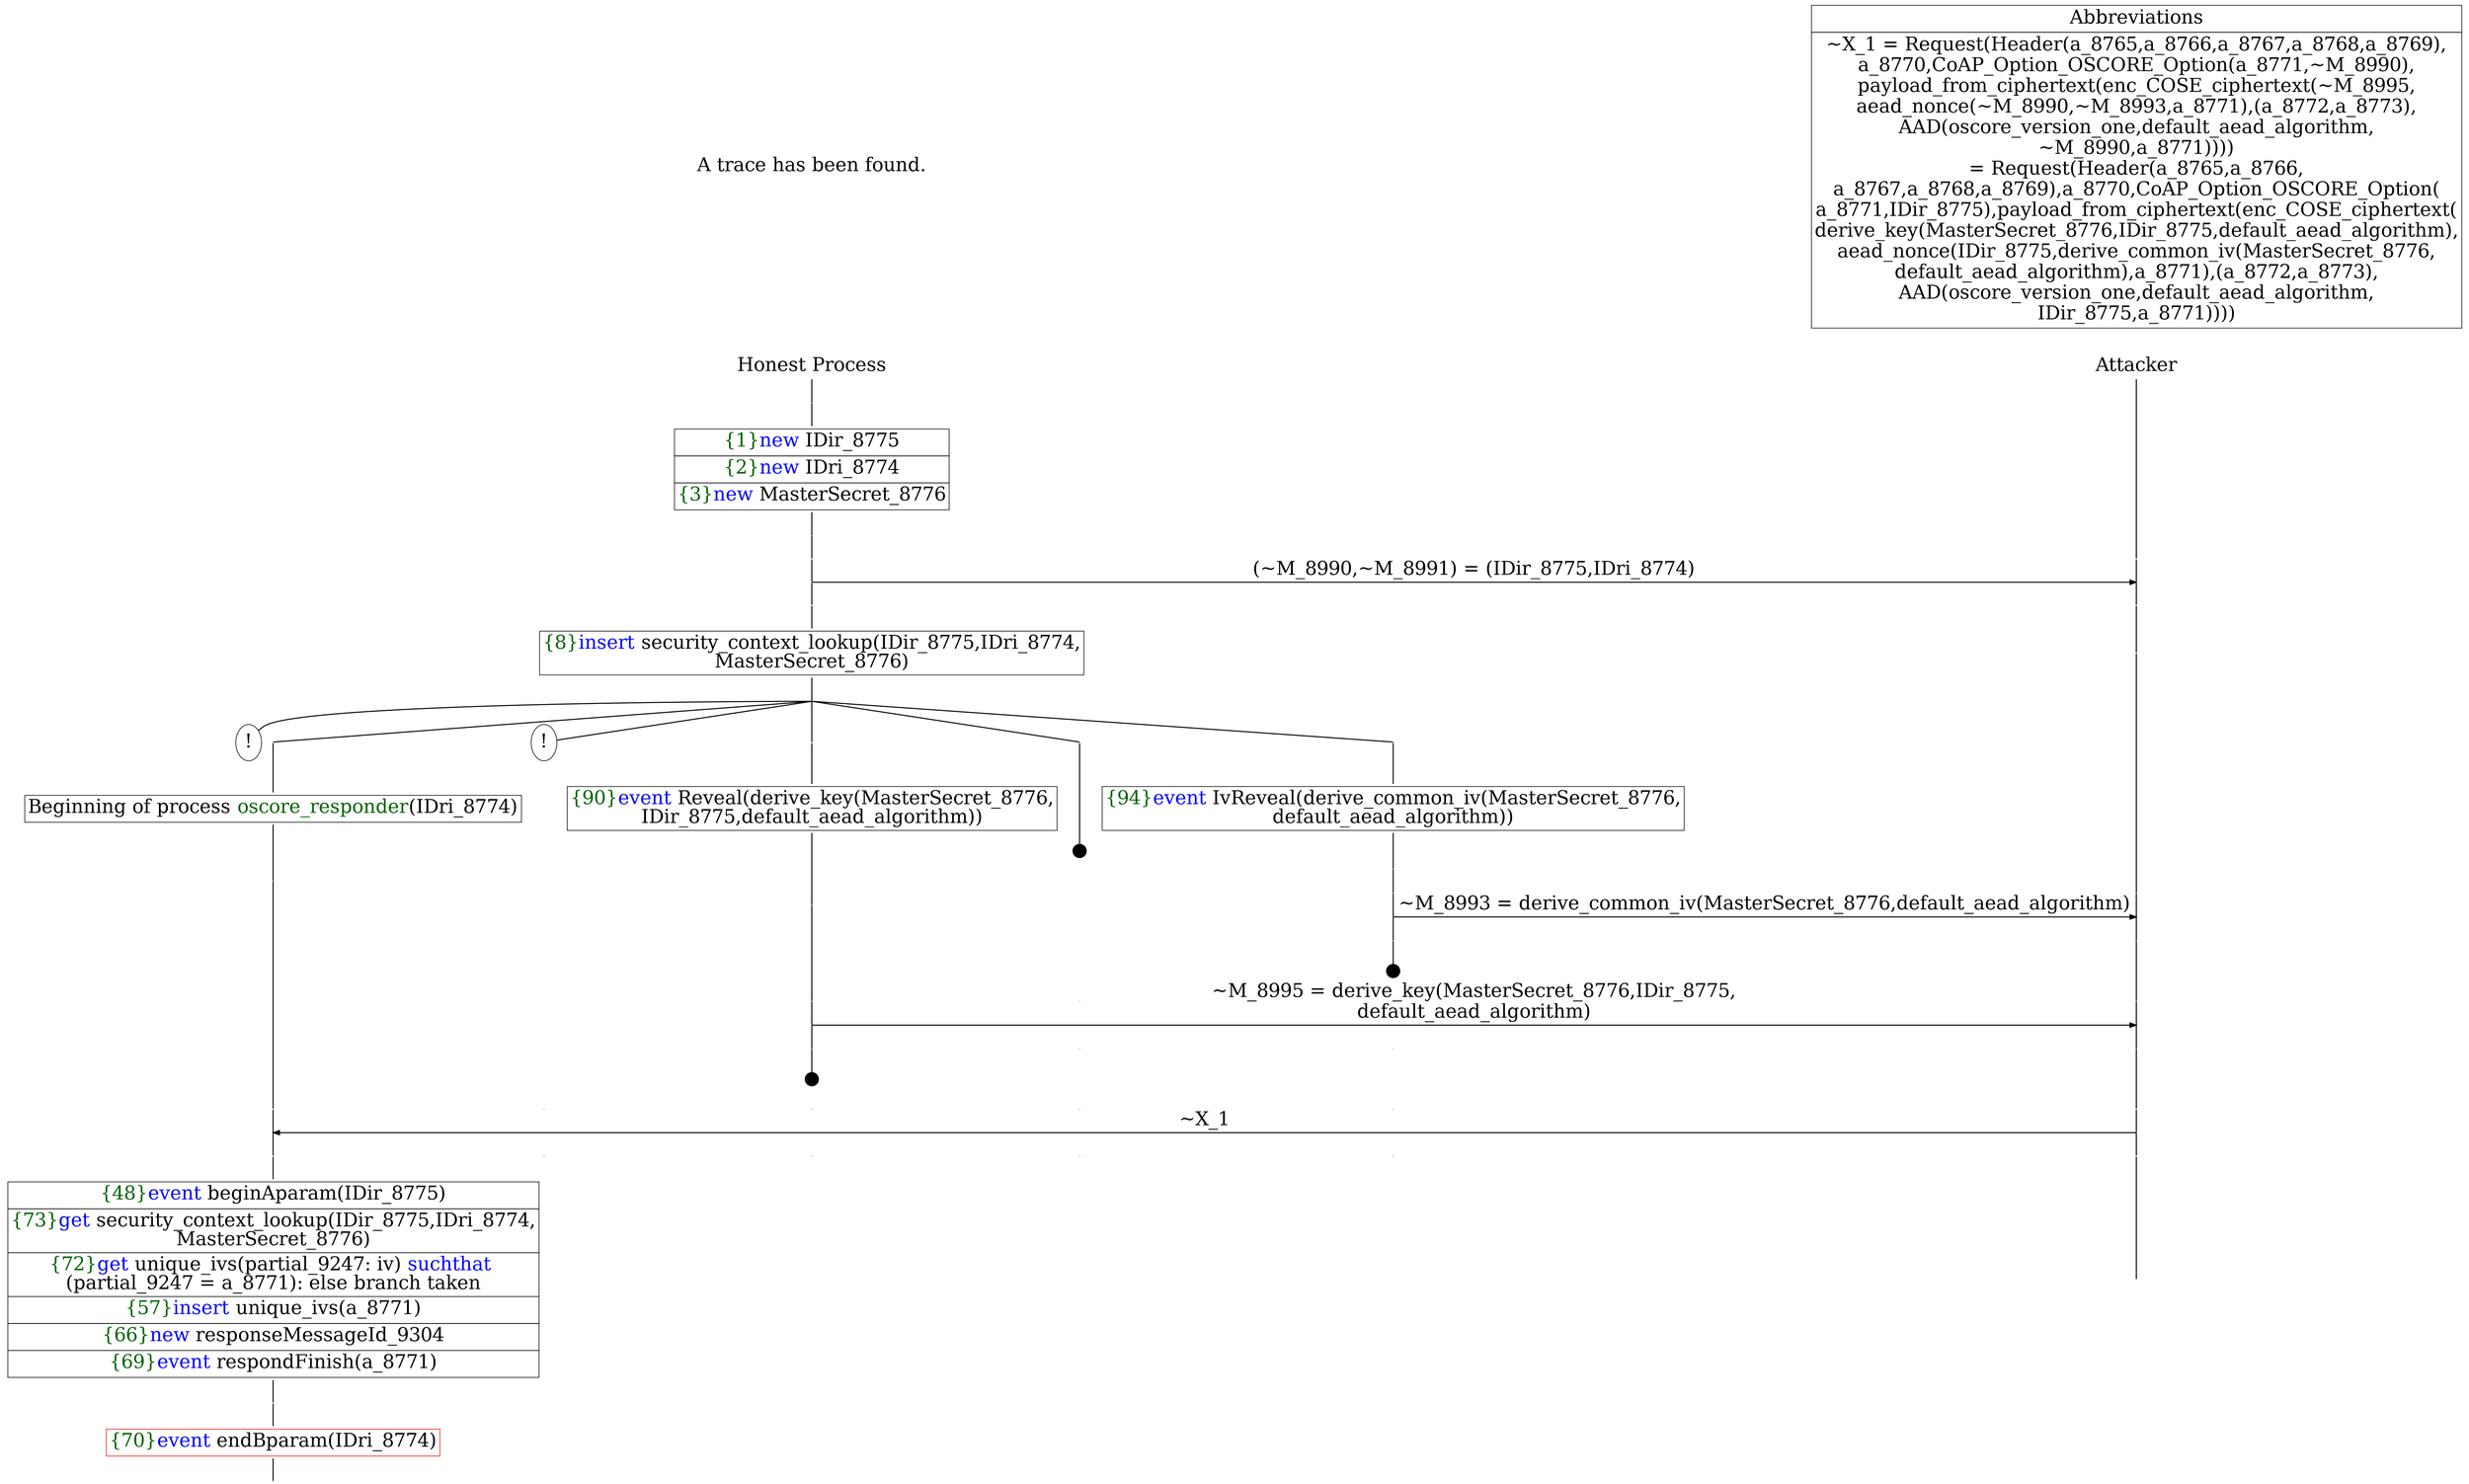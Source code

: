 digraph {
graph [ordering = out]
edge [arrowhead = none, penwidth = 1.6, fontsize = 30]
node [shape = point, width = 0, height = 0, fontsize = 30]
Trace [label = <A trace has been found.<br/>
>, shape = plaintext]
P0__0 [label = "Honest Process", shape = plaintext]
P__0 [label = "Attacker", shape = plaintext]
Trace -> P0__0 [label = "", style = invisible, weight = 100]{rank = same; P0__0 P__0}
P0__0 -> P0__1 [label = <>, weight = 100]
P0__1 -> P0__2 [label = <>, weight = 100]
P0__2 [shape = plaintext, label = <<TABLE BORDER="0" CELLBORDER="1" CELLSPACING="0" CELLPADDING="4"> <TR><TD><FONT COLOR="darkgreen">{1}</FONT><FONT COLOR="blue">new </FONT>IDir_8775</TD></TR><TR><TD><FONT COLOR="darkgreen">{2}</FONT><FONT COLOR="blue">new </FONT>IDri_8774</TD></TR><TR><TD><FONT COLOR="darkgreen">{3}</FONT><FONT COLOR="blue">new </FONT>MasterSecret_8776</TD></TR></TABLE>>]
P0__2 -> P0__3 [label = <>, weight = 100]
P0__3 -> P0__4 [label = <>, weight = 100]
P__0 -> P__1 [label = <>, weight = 100]
{rank = same; P__1 P0__4}
P0__4 -> P0__5 [label = <>, weight = 100]
P__1 -> P__2 [label = <>, weight = 100]
{rank = same; P__2 P0__5}
P0__5 -> P__2 [label = <(~M_8990,~M_8991) = (IDir_8775,IDri_8774)>, arrowhead = normal]
P0__5 -> P0__6 [label = <>, weight = 100]
P__2 -> P__3 [label = <>, weight = 100]
{rank = same; P__3 P0__6}
P0__6 -> P0__7 [label = <>, weight = 100]
P0__7 [shape = plaintext, label = <<TABLE BORDER="0" CELLBORDER="1" CELLSPACING="0" CELLPADDING="4"> <TR><TD><FONT COLOR="darkgreen">{8}</FONT><FONT COLOR="blue">insert </FONT>security_context_lookup(IDir_8775,IDri_8774,<br/>
MasterSecret_8776)</TD></TR></TABLE>>]
P0__7 -> P0__8 [label = <>, weight = 100]
P__3 -> P__4 [label = <>, weight = 100]
{rank = same; P__4 P0__7}
/*RPar */
P0__8 -> P0_5__8 [label = <>]
P0__8 -> P0_4__8 [label = <>]
P0__8 -> P0_3__8 [label = <>]
P0__8 -> P0_2__8 [label = <>]
P0__8 -> P0_1__8 [label = <>]
P0__8 -> P0_0__8 [label = <>]
P0__8 [label = "", fixedsize = false, width = 0, height = 0, shape = none]
{rank = same; P0_0__8 P0_1__8 P0_2__8 P0_3__8 P0_4__8 P0_5__8}
P0_0__8 -> P0_0__9 [label = <>, weight = 100]
P0_0__9 [shape = plaintext, label = <<TABLE BORDER="0" CELLBORDER="1" CELLSPACING="0" CELLPADDING="4"> <TR><TD><FONT COLOR="darkgreen">{94}</FONT><FONT COLOR="blue">event</FONT> IvReveal(derive_common_iv(MasterSecret_8776,<br/>
default_aead_algorithm))</TD></TR></TABLE>>]
P0_0__9 -> P0_0__10 [label = <>, weight = 100]
P0_0__10 -> P0_0__11 [label = <>, weight = 100]
P__4 -> P__5 [label = <>, weight = 100]
{rank = same; P__5 P0_0__11}
P0_0__11 -> P0_0__12 [label = <>, weight = 100]
P__5 -> P__6 [label = <>, weight = 100]
{rank = same; P__6 P0_0__12}
P0_0__12 -> P__6 [label = <~M_8993 = derive_common_iv(MasterSecret_8776,default_aead_algorithm)>, arrowhead = normal]
P0_0__12 -> P0_0__13 [label = <>, weight = 100]
P__6 -> P__7 [label = <>, weight = 100]
{rank = same; P__7 P0_0__13}
P0_0__14 [label = "", width = 0.3, height = 0.3]
P0_0__13 -> P0_0__14 [label = <>, weight = 100]
P0_1__9 [label = "", width = 0.3, height = 0.3]
P0_1__8 -> P0_1__9 [label = <>, weight = 100]
P0_2__8 -> P0_2__9 [label = <>, weight = 100]
P0_2__9 [shape = plaintext, label = <<TABLE BORDER="0" CELLBORDER="1" CELLSPACING="0" CELLPADDING="4"> <TR><TD><FONT COLOR="darkgreen">{90}</FONT><FONT COLOR="blue">event</FONT> Reveal(derive_key(MasterSecret_8776,<br/>
IDir_8775,default_aead_algorithm))</TD></TR></TABLE>>]
P0_2__9 -> P0_2__10 [label = <>, weight = 100]
P0_2__10 -> P0_2__11 [label = <>, weight = 100]
P0_1__10 [label = "", style = invisible]
P0_1__9 -> P0_1__10 [label = <>, weight = 100, style = invisible]
P0_0__15 [label = "", style = invisible]
P0_0__14 -> P0_0__15 [label = <>, weight = 100, style = invisible]
P__7 -> P__8 [label = <>, weight = 100]
{rank = same; P__8 P0_0__15 P0_1__10 P0_2__11}
P0_2__11 -> P0_2__12 [label = <>, weight = 100]
P__8 -> P__9 [label = <>, weight = 100]
{rank = same; P__9 P0_2__12}
P0_2__12 -> P__9 [label = <~M_8995 = derive_key(MasterSecret_8776,IDir_8775,<br/>
default_aead_algorithm)>, arrowhead = normal]
P0_2__12 -> P0_2__13 [label = <>, weight = 100]
P0_1__11 [label = "", style = invisible]
P0_1__10 -> P0_1__11 [label = <>, weight = 100, style = invisible]
P0_0__16 [label = "", style = invisible]
P0_0__15 -> P0_0__16 [label = <>, weight = 100, style = invisible]
P__9 -> P__10 [label = <>, weight = 100]
{rank = same; P__10 P0_0__16 P0_1__11 P0_2__13}
P0_2__14 [label = "", width = 0.3, height = 0.3]
P0_2__13 -> P0_2__14 [label = <>, weight = 100]
P0_3__8 [label = "!", shape = ellipse]
P0_4__8 -> P0_4__9 [label = <>, weight = 100]
P0_4__9 [shape = plaintext, label = <<TABLE BORDER="0" CELLBORDER="1" CELLSPACING="0" CELLPADDING="4"> <TR><TD>Beginning of process <FONT COLOR="darkgreen">oscore_responder</FONT>(IDri_8774)<br/>
</TD></TR></TABLE>>]
P0_4__9 -> P0_4__10 [label = <>, weight = 100]
P0_5__8 [label = "!", shape = ellipse]
P0_4__10 -> P0_4__11 [label = <>, weight = 100]
P0_3__9 [label = "", style = invisible]
P0_3__8 -> P0_3__9 [label = <>, weight = 100, style = invisible]
P0_2__15 [label = "", style = invisible]
P0_2__14 -> P0_2__15 [label = <>, weight = 100, style = invisible]
P0_1__12 [label = "", style = invisible]
P0_1__11 -> P0_1__12 [label = <>, weight = 100, style = invisible]
P0_0__17 [label = "", style = invisible]
P0_0__16 -> P0_0__17 [label = <>, weight = 100, style = invisible]
P__10 -> P__11 [label = <>, weight = 100]
{rank = same; P__11 P0_0__17 P0_1__12 P0_2__15 P0_3__9 P0_4__11}
P0_4__11 -> P0_4__12 [label = <>, weight = 100]
P__11 -> P__12 [label = <>, weight = 100]
{rank = same; P__12 P0_4__12}
P0_4__12 -> P__12 [label = <~X_1>, dir = back, arrowhead = normal]
P0_4__12 -> P0_4__13 [label = <>, weight = 100]
P0_3__10 [label = "", style = invisible]
P0_3__9 -> P0_3__10 [label = <>, weight = 100, style = invisible]
P0_2__16 [label = "", style = invisible]
P0_2__15 -> P0_2__16 [label = <>, weight = 100, style = invisible]
P0_1__13 [label = "", style = invisible]
P0_1__12 -> P0_1__13 [label = <>, weight = 100, style = invisible]
P0_0__18 [label = "", style = invisible]
P0_0__17 -> P0_0__18 [label = <>, weight = 100, style = invisible]
P__12 -> P__13 [label = <>, weight = 100]
{rank = same; P__13 P0_0__18 P0_1__13 P0_2__16 P0_3__10 P0_4__13}
P0_4__13 -> P0_4__14 [label = <>, weight = 100]
P0_4__14 [shape = plaintext, label = <<TABLE BORDER="0" CELLBORDER="1" CELLSPACING="0" CELLPADDING="4"> <TR><TD><FONT COLOR="darkgreen">{48}</FONT><FONT COLOR="blue">event</FONT> beginAparam(IDir_8775)</TD></TR><TR><TD><FONT COLOR="darkgreen">{73}</FONT><FONT COLOR="blue">get </FONT>security_context_lookup(IDir_8775,IDri_8774,<br/>
MasterSecret_8776)</TD></TR><TR><TD><FONT COLOR="darkgreen">{72}</FONT><FONT COLOR="blue">get</FONT> unique_ivs(partial_9247: iv) <FONT COLOR="blue">suchthat</FONT> <br/>
(partial_9247 = a_8771): else branch taken</TD></TR><TR><TD><FONT COLOR="darkgreen">{57}</FONT><FONT COLOR="blue">insert </FONT>unique_ivs(a_8771)</TD></TR><TR><TD><FONT COLOR="darkgreen">{66}</FONT><FONT COLOR="blue">new </FONT>responseMessageId_9304</TD></TR><TR><TD><FONT COLOR="darkgreen">{69}</FONT><FONT COLOR="blue">event</FONT> respondFinish(a_8771)</TD></TR></TABLE>>]
P0_4__14 -> P0_4__15 [label = <>, weight = 100]
P__13 -> P__14 [label = <>, weight = 100]
{rank = same; P__14 P0_4__14}
P0_4__15 -> P0_4__16 [label = <>, weight = 100]
P0_4__16 [color = red, shape = plaintext, label = <<TABLE BORDER="0" CELLBORDER="1" CELLSPACING="0" CELLPADDING="4"> <TR><TD><FONT COLOR="darkgreen">{70}</FONT><FONT COLOR="blue">event</FONT> endBparam(IDri_8774)</TD></TR></TABLE>>]
P0_4__16 -> P0_4__17 [label = <>, weight = 100]
Abbrev [shape = plaintext, label = <<TABLE BORDER="0" CELLBORDER="1" CELLSPACING="0" CELLPADDING="4"><TR> <TD> Abbreviations </TD></TR><TR><TD>~X_1 = Request(Header(a_8765,a_8766,a_8767,a_8768,a_8769),<br/>
a_8770,CoAP_Option_OSCORE_Option(a_8771,~M_8990),<br/>
payload_from_ciphertext(enc_COSE_ciphertext(~M_8995,<br/>
aead_nonce(~M_8990,~M_8993,a_8771),(a_8772,a_8773),<br/>
AAD(oscore_version_one,default_aead_algorithm,<br/>
~M_8990,a_8771))))<br/>
= Request(Header(a_8765,a_8766,<br/>
a_8767,a_8768,a_8769),a_8770,CoAP_Option_OSCORE_Option(<br/>
a_8771,IDir_8775),payload_from_ciphertext(enc_COSE_ciphertext(<br/>
derive_key(MasterSecret_8776,IDir_8775,default_aead_algorithm),<br/>
aead_nonce(IDir_8775,derive_common_iv(MasterSecret_8776,<br/>
default_aead_algorithm),a_8771),(a_8772,a_8773),<br/>
AAD(oscore_version_one,default_aead_algorithm,<br/>
IDir_8775,a_8771))))</TD></TR></TABLE>>]Abbrev -> P__0 [style = invisible, weight =100]}